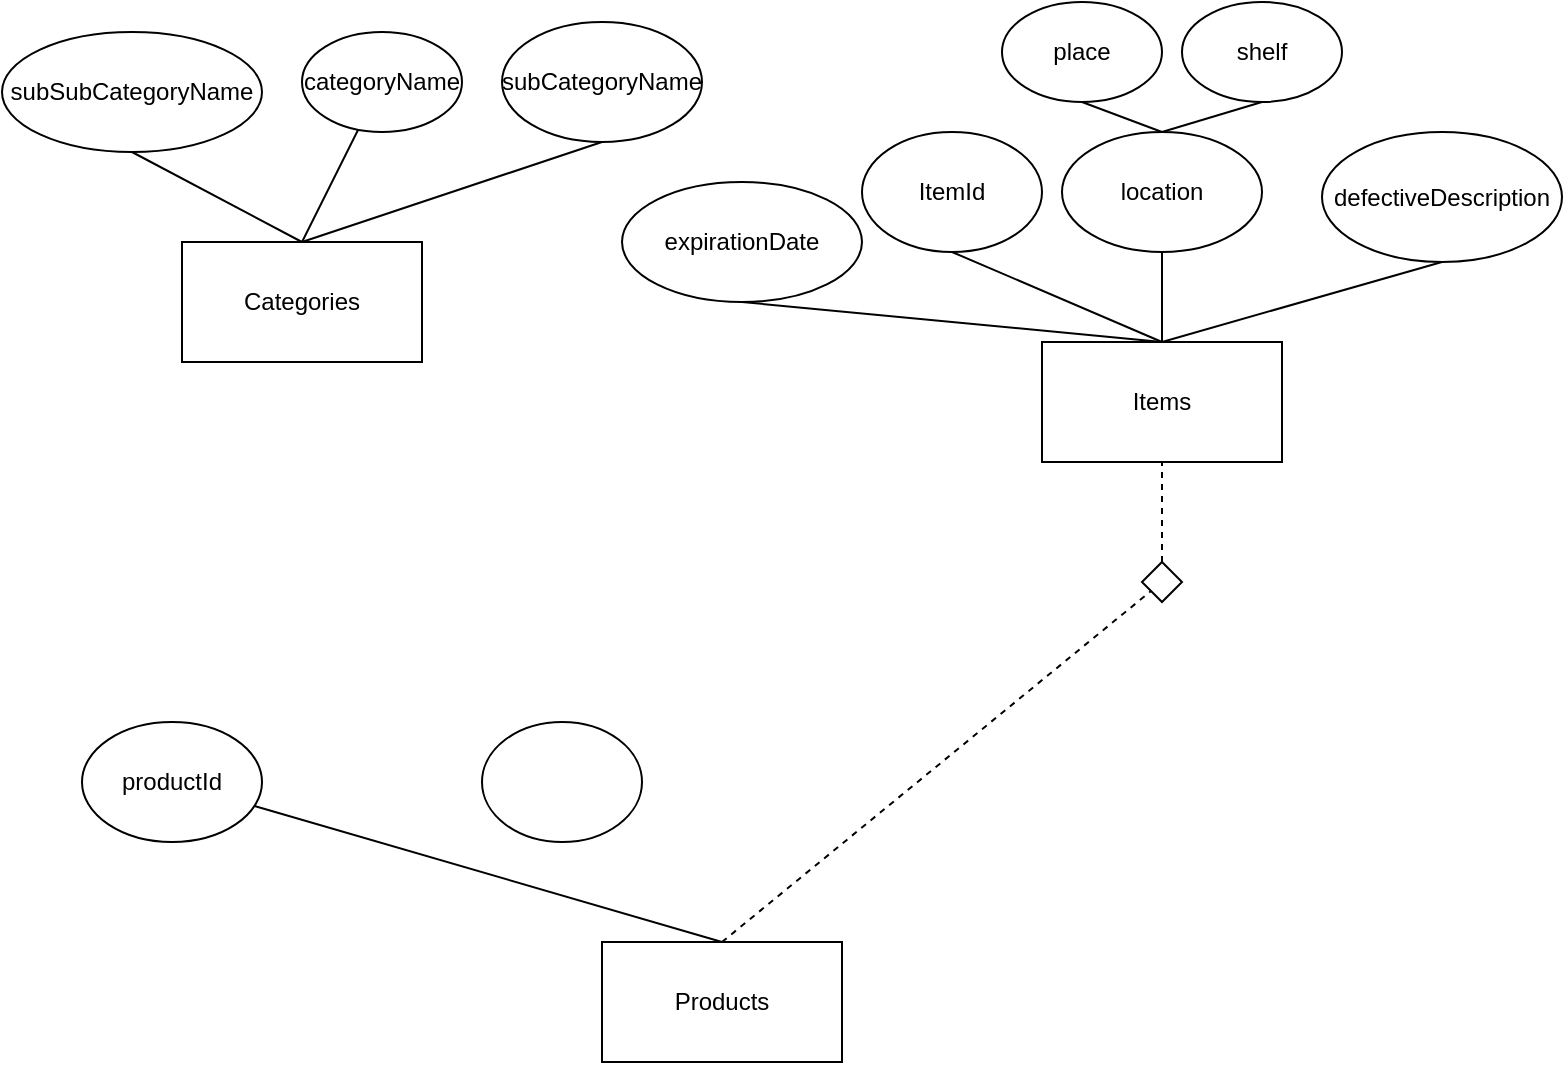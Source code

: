 <mxfile version="16.5.1" type="device"><diagram id="BZfTeCs-quOTOUKDPzaV" name="‫עמוד-1‬"><mxGraphModel dx="1202" dy="625" grid="1" gridSize="10" guides="1" tooltips="1" connect="1" arrows="1" fold="1" page="1" pageScale="1" pageWidth="827" pageHeight="1169" math="0" shadow="0"><root><mxCell id="0"/><mxCell id="1" parent="0"/><mxCell id="2VoO86H8C4FsqFKxsx15-7" value="&lt;span&gt;Categories&lt;/span&gt;" style="rounded=0;whiteSpace=wrap;html=1;" vertex="1" parent="1"><mxGeometry x="110" y="180" width="120" height="60" as="geometry"/></mxCell><mxCell id="2VoO86H8C4FsqFKxsx15-8" value="Products" style="rounded=0;whiteSpace=wrap;html=1;" vertex="1" parent="1"><mxGeometry x="320" y="530" width="120" height="60" as="geometry"/></mxCell><mxCell id="2VoO86H8C4FsqFKxsx15-9" value="Items" style="rounded=0;whiteSpace=wrap;html=1;" vertex="1" parent="1"><mxGeometry x="540" y="230" width="120" height="60" as="geometry"/></mxCell><mxCell id="2VoO86H8C4FsqFKxsx15-10" value="" style="endArrow=none;html=1;rounded=0;exitX=0.5;exitY=0;exitDx=0;exitDy=0;" edge="1" parent="1" source="2VoO86H8C4FsqFKxsx15-7" target="2VoO86H8C4FsqFKxsx15-11"><mxGeometry width="50" height="50" relative="1" as="geometry"><mxPoint x="130" y="130" as="sourcePoint"/><mxPoint x="170" y="100" as="targetPoint"/></mxGeometry></mxCell><mxCell id="2VoO86H8C4FsqFKxsx15-11" value="categoryName" style="ellipse;whiteSpace=wrap;html=1;" vertex="1" parent="1"><mxGeometry x="170" y="75" width="80" height="50" as="geometry"/></mxCell><mxCell id="2VoO86H8C4FsqFKxsx15-12" value="subCategoryName" style="ellipse;whiteSpace=wrap;html=1;" vertex="1" parent="1"><mxGeometry x="270" y="70" width="100" height="60" as="geometry"/></mxCell><mxCell id="2VoO86H8C4FsqFKxsx15-14" value="" style="endArrow=none;html=1;rounded=0;entryX=0.5;entryY=1;entryDx=0;entryDy=0;exitX=0.5;exitY=0;exitDx=0;exitDy=0;" edge="1" parent="1" source="2VoO86H8C4FsqFKxsx15-7" target="2VoO86H8C4FsqFKxsx15-12"><mxGeometry width="50" height="50" relative="1" as="geometry"><mxPoint x="130" y="190" as="sourcePoint"/><mxPoint x="180" y="140" as="targetPoint"/></mxGeometry></mxCell><mxCell id="2VoO86H8C4FsqFKxsx15-15" value="subSubCategoryName" style="ellipse;whiteSpace=wrap;html=1;" vertex="1" parent="1"><mxGeometry x="20" y="75" width="130" height="60" as="geometry"/></mxCell><mxCell id="2VoO86H8C4FsqFKxsx15-16" value="" style="endArrow=none;html=1;rounded=0;entryX=0.5;entryY=1;entryDx=0;entryDy=0;exitX=0.5;exitY=0;exitDx=0;exitDy=0;" edge="1" parent="1" source="2VoO86H8C4FsqFKxsx15-7" target="2VoO86H8C4FsqFKxsx15-15"><mxGeometry width="50" height="50" relative="1" as="geometry"><mxPoint x="160" y="190" as="sourcePoint"/><mxPoint x="80" y="160" as="targetPoint"/></mxGeometry></mxCell><mxCell id="2VoO86H8C4FsqFKxsx15-17" value="" style="endArrow=none;html=1;rounded=0;exitX=0.5;exitY=0;exitDx=0;exitDy=0;" edge="1" parent="1" source="2VoO86H8C4FsqFKxsx15-8" target="2VoO86H8C4FsqFKxsx15-18"><mxGeometry width="50" height="50" relative="1" as="geometry"><mxPoint x="620" y="230" as="sourcePoint"/><mxPoint x="725" y="210" as="targetPoint"/></mxGeometry></mxCell><mxCell id="2VoO86H8C4FsqFKxsx15-18" value="productId" style="ellipse;whiteSpace=wrap;html=1;" vertex="1" parent="1"><mxGeometry x="60" y="420" width="90" height="60" as="geometry"/></mxCell><mxCell id="2VoO86H8C4FsqFKxsx15-19" value="location" style="ellipse;whiteSpace=wrap;html=1;" vertex="1" parent="1"><mxGeometry x="550" y="125" width="100" height="60" as="geometry"/></mxCell><mxCell id="2VoO86H8C4FsqFKxsx15-20" value="" style="endArrow=none;html=1;rounded=0;exitX=0.5;exitY=0;exitDx=0;exitDy=0;entryX=0.5;entryY=1;entryDx=0;entryDy=0;" edge="1" parent="1" source="2VoO86H8C4FsqFKxsx15-9" target="2VoO86H8C4FsqFKxsx15-19"><mxGeometry width="50" height="50" relative="1" as="geometry"><mxPoint x="540" y="260" as="sourcePoint"/><mxPoint x="590" y="210" as="targetPoint"/></mxGeometry></mxCell><mxCell id="2VoO86H8C4FsqFKxsx15-21" value="ItemId" style="ellipse;whiteSpace=wrap;html=1;" vertex="1" parent="1"><mxGeometry x="450" y="125" width="90" height="60" as="geometry"/></mxCell><mxCell id="2VoO86H8C4FsqFKxsx15-22" value="" style="endArrow=none;html=1;rounded=0;exitX=0.5;exitY=1;exitDx=0;exitDy=0;entryX=0.5;entryY=0;entryDx=0;entryDy=0;" edge="1" parent="1" source="2VoO86H8C4FsqFKxsx15-21" target="2VoO86H8C4FsqFKxsx15-9"><mxGeometry width="50" height="50" relative="1" as="geometry"><mxPoint x="540" y="260" as="sourcePoint"/><mxPoint x="620" y="230" as="targetPoint"/></mxGeometry></mxCell><mxCell id="2VoO86H8C4FsqFKxsx15-23" value="place" style="ellipse;whiteSpace=wrap;html=1;" vertex="1" parent="1"><mxGeometry x="520" y="60" width="80" height="50" as="geometry"/></mxCell><mxCell id="2VoO86H8C4FsqFKxsx15-24" value="shelf" style="ellipse;whiteSpace=wrap;html=1;" vertex="1" parent="1"><mxGeometry x="610" y="60" width="80" height="50" as="geometry"/></mxCell><mxCell id="2VoO86H8C4FsqFKxsx15-25" value="" style="endArrow=none;html=1;rounded=0;exitX=0.5;exitY=1;exitDx=0;exitDy=0;entryX=0.5;entryY=0;entryDx=0;entryDy=0;" edge="1" parent="1" source="2VoO86H8C4FsqFKxsx15-23" target="2VoO86H8C4FsqFKxsx15-19"><mxGeometry width="50" height="50" relative="1" as="geometry"><mxPoint x="550" y="200" as="sourcePoint"/><mxPoint x="600" y="150" as="targetPoint"/></mxGeometry></mxCell><mxCell id="2VoO86H8C4FsqFKxsx15-26" value="" style="endArrow=none;html=1;rounded=0;entryX=0.5;entryY=1;entryDx=0;entryDy=0;exitX=0.5;exitY=0;exitDx=0;exitDy=0;" edge="1" parent="1" source="2VoO86H8C4FsqFKxsx15-19" target="2VoO86H8C4FsqFKxsx15-24"><mxGeometry width="50" height="50" relative="1" as="geometry"><mxPoint x="550" y="200" as="sourcePoint"/><mxPoint x="600" y="150" as="targetPoint"/></mxGeometry></mxCell><mxCell id="2VoO86H8C4FsqFKxsx15-27" value="" style="endArrow=none;dashed=1;html=1;rounded=0;exitX=0.5;exitY=0;exitDx=0;exitDy=0;" edge="1" parent="1" source="2VoO86H8C4FsqFKxsx15-8" target="2VoO86H8C4FsqFKxsx15-29"><mxGeometry width="50" height="50" relative="1" as="geometry"><mxPoint x="530" y="350" as="sourcePoint"/><mxPoint x="600" y="350" as="targetPoint"/></mxGeometry></mxCell><mxCell id="2VoO86H8C4FsqFKxsx15-29" value="" style="rhombus;whiteSpace=wrap;html=1;" vertex="1" parent="1"><mxGeometry x="590" y="340" width="20" height="20" as="geometry"/></mxCell><mxCell id="2VoO86H8C4FsqFKxsx15-31" value="" style="endArrow=none;dashed=1;html=1;rounded=0;exitX=0.5;exitY=0;exitDx=0;exitDy=0;entryX=0.5;entryY=1;entryDx=0;entryDy=0;" edge="1" parent="1" source="2VoO86H8C4FsqFKxsx15-29" target="2VoO86H8C4FsqFKxsx15-9"><mxGeometry width="50" height="50" relative="1" as="geometry"><mxPoint x="530" y="350" as="sourcePoint"/><mxPoint x="580" y="300" as="targetPoint"/></mxGeometry></mxCell><mxCell id="2VoO86H8C4FsqFKxsx15-32" value="defectiveDescription" style="ellipse;whiteSpace=wrap;html=1;" vertex="1" parent="1"><mxGeometry x="680" y="125" width="120" height="65" as="geometry"/></mxCell><mxCell id="2VoO86H8C4FsqFKxsx15-33" value="" style="endArrow=none;html=1;rounded=0;exitX=0.5;exitY=0;exitDx=0;exitDy=0;entryX=0.5;entryY=1;entryDx=0;entryDy=0;" edge="1" parent="1" source="2VoO86H8C4FsqFKxsx15-9" target="2VoO86H8C4FsqFKxsx15-32"><mxGeometry width="50" height="50" relative="1" as="geometry"><mxPoint x="690" y="240" as="sourcePoint"/><mxPoint x="740" y="190" as="targetPoint"/></mxGeometry></mxCell><mxCell id="2VoO86H8C4FsqFKxsx15-34" value="expirationDate" style="ellipse;whiteSpace=wrap;html=1;" vertex="1" parent="1"><mxGeometry x="330" y="150" width="120" height="60" as="geometry"/></mxCell><mxCell id="2VoO86H8C4FsqFKxsx15-35" value="" style="endArrow=none;html=1;rounded=0;entryX=0.5;entryY=1;entryDx=0;entryDy=0;exitX=0.5;exitY=0;exitDx=0;exitDy=0;" edge="1" parent="1" source="2VoO86H8C4FsqFKxsx15-9" target="2VoO86H8C4FsqFKxsx15-34"><mxGeometry width="50" height="50" relative="1" as="geometry"><mxPoint x="580" y="260" as="sourcePoint"/><mxPoint x="630" y="210" as="targetPoint"/></mxGeometry></mxCell><mxCell id="2VoO86H8C4FsqFKxsx15-36" value="" style="ellipse;whiteSpace=wrap;html=1;" vertex="1" parent="1"><mxGeometry x="260" y="420" width="80" height="60" as="geometry"/></mxCell></root></mxGraphModel></diagram></mxfile>